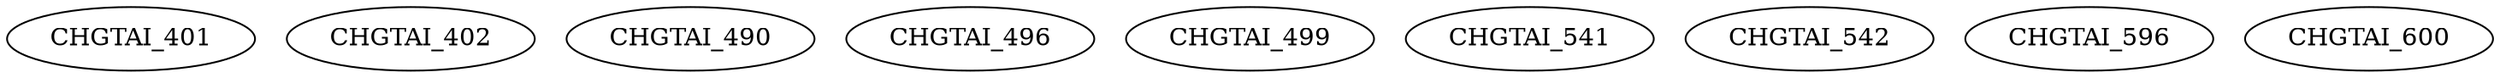digraph G {
    CHGTAI_401;
    CHGTAI_402;
    CHGTAI_490;
    CHGTAI_496;
    CHGTAI_499;
    CHGTAI_541;
    CHGTAI_542;
    CHGTAI_596;
    CHGTAI_600;
}
